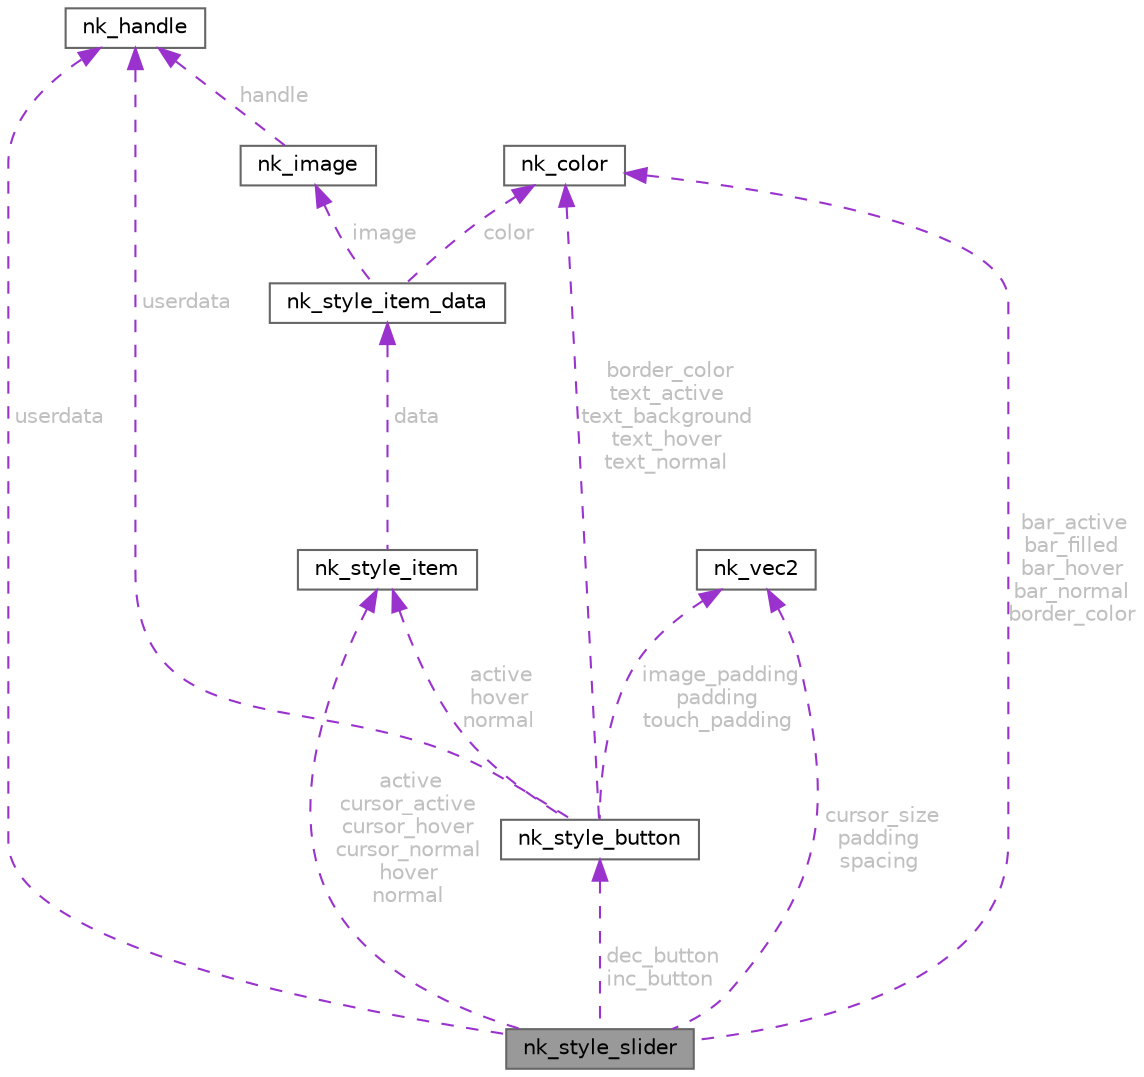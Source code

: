 digraph "nk_style_slider"
{
 // LATEX_PDF_SIZE
  bgcolor="transparent";
  edge [fontname=Helvetica,fontsize=10,labelfontname=Helvetica,labelfontsize=10];
  node [fontname=Helvetica,fontsize=10,shape=box,height=0.2,width=0.4];
  Node1 [id="Node000001",label="nk_style_slider",height=0.2,width=0.4,color="gray40", fillcolor="grey60", style="filled", fontcolor="black",tooltip=" "];
  Node2 -> Node1 [id="edge14_Node000001_Node000002",dir="back",color="darkorchid3",style="dashed",tooltip=" ",label=" active\ncursor_active\ncursor_hover\ncursor_normal\nhover\nnormal",fontcolor="grey" ];
  Node2 [id="Node000002",label="nk_style_item",height=0.2,width=0.4,color="gray40", fillcolor="white", style="filled",URL="$structnk__style__item.html",tooltip=" "];
  Node3 -> Node2 [id="edge15_Node000002_Node000003",dir="back",color="darkorchid3",style="dashed",tooltip=" ",label=" data",fontcolor="grey" ];
  Node3 [id="Node000003",label="nk_style_item_data",height=0.2,width=0.4,color="gray40", fillcolor="white", style="filled",URL="$unionnk__style__item__data.html",tooltip=" "];
  Node4 -> Node3 [id="edge16_Node000003_Node000004",dir="back",color="darkorchid3",style="dashed",tooltip=" ",label=" image",fontcolor="grey" ];
  Node4 [id="Node000004",label="nk_image",height=0.2,width=0.4,color="gray40", fillcolor="white", style="filled",URL="$structnk__image.html",tooltip=" "];
  Node5 -> Node4 [id="edge17_Node000004_Node000005",dir="back",color="darkorchid3",style="dashed",tooltip=" ",label=" handle",fontcolor="grey" ];
  Node5 [id="Node000005",label="nk_handle",height=0.2,width=0.4,color="gray40", fillcolor="white", style="filled",URL="$unionnk__handle.html",tooltip=" "];
  Node6 -> Node3 [id="edge18_Node000003_Node000006",dir="back",color="darkorchid3",style="dashed",tooltip=" ",label=" color",fontcolor="grey" ];
  Node6 [id="Node000006",label="nk_color",height=0.2,width=0.4,color="gray40", fillcolor="white", style="filled",URL="$structnk__color.html",tooltip=" "];
  Node6 -> Node1 [id="edge19_Node000001_Node000006",dir="back",color="darkorchid3",style="dashed",tooltip=" ",label=" bar_active\nbar_filled\nbar_hover\nbar_normal\nborder_color",fontcolor="grey" ];
  Node7 -> Node1 [id="edge20_Node000001_Node000007",dir="back",color="darkorchid3",style="dashed",tooltip=" ",label=" cursor_size\npadding\nspacing",fontcolor="grey" ];
  Node7 [id="Node000007",label="nk_vec2",height=0.2,width=0.4,color="gray40", fillcolor="white", style="filled",URL="$structnk__vec2.html",tooltip=" "];
  Node8 -> Node1 [id="edge21_Node000001_Node000008",dir="back",color="darkorchid3",style="dashed",tooltip=" ",label=" dec_button\ninc_button",fontcolor="grey" ];
  Node8 [id="Node000008",label="nk_style_button",height=0.2,width=0.4,color="gray40", fillcolor="white", style="filled",URL="$structnk__style__button.html",tooltip=" "];
  Node2 -> Node8 [id="edge22_Node000008_Node000002",dir="back",color="darkorchid3",style="dashed",tooltip=" ",label=" active\nhover\nnormal",fontcolor="grey" ];
  Node6 -> Node8 [id="edge23_Node000008_Node000006",dir="back",color="darkorchid3",style="dashed",tooltip=" ",label=" border_color\ntext_active\ntext_background\ntext_hover\ntext_normal",fontcolor="grey" ];
  Node7 -> Node8 [id="edge24_Node000008_Node000007",dir="back",color="darkorchid3",style="dashed",tooltip=" ",label=" image_padding\npadding\ntouch_padding",fontcolor="grey" ];
  Node5 -> Node8 [id="edge25_Node000008_Node000005",dir="back",color="darkorchid3",style="dashed",tooltip=" ",label=" userdata",fontcolor="grey" ];
  Node5 -> Node1 [id="edge26_Node000001_Node000005",dir="back",color="darkorchid3",style="dashed",tooltip=" ",label=" userdata",fontcolor="grey" ];
}
